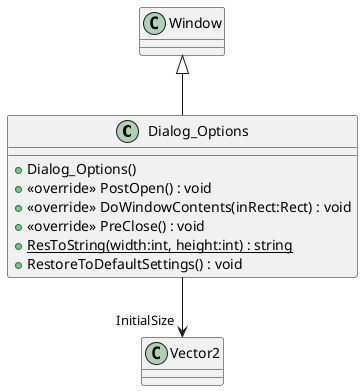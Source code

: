 @startuml
class Dialog_Options {
    + Dialog_Options()
    + <<override>> PostOpen() : void
    + <<override>> DoWindowContents(inRect:Rect) : void
    + <<override>> PreClose() : void
    + {static} ResToString(width:int, height:int) : string
    + RestoreToDefaultSettings() : void
}
Window <|-- Dialog_Options
Dialog_Options --> "InitialSize" Vector2
@enduml
